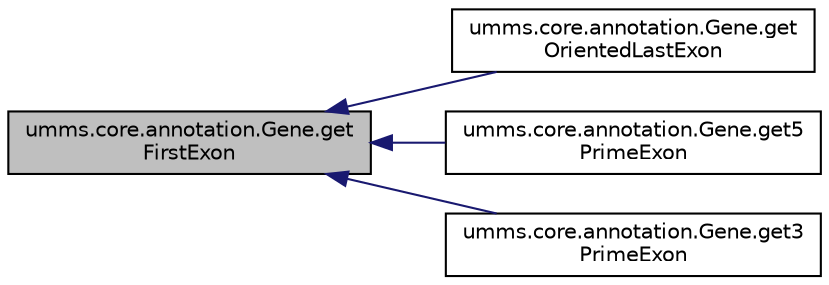 digraph "umms.core.annotation.Gene.getFirstExon"
{
  edge [fontname="Helvetica",fontsize="10",labelfontname="Helvetica",labelfontsize="10"];
  node [fontname="Helvetica",fontsize="10",shape=record];
  rankdir="LR";
  Node1 [label="umms.core.annotation.Gene.get\lFirstExon",height=0.2,width=0.4,color="black", fillcolor="grey75", style="filled" fontcolor="black"];
  Node1 -> Node2 [dir="back",color="midnightblue",fontsize="10",style="solid"];
  Node2 [label="umms.core.annotation.Gene.get\lOrientedLastExon",height=0.2,width=0.4,color="black", fillcolor="white", style="filled",URL="$classumms_1_1core_1_1annotation_1_1_gene.html#a265d68946dbee7ee557fc7d3936246b1"];
  Node1 -> Node3 [dir="back",color="midnightblue",fontsize="10",style="solid"];
  Node3 [label="umms.core.annotation.Gene.get5\lPrimeExon",height=0.2,width=0.4,color="black", fillcolor="white", style="filled",URL="$classumms_1_1core_1_1annotation_1_1_gene.html#aa9b9af2ec900d1fcf2cb4754a5bdccdd"];
  Node1 -> Node4 [dir="back",color="midnightblue",fontsize="10",style="solid"];
  Node4 [label="umms.core.annotation.Gene.get3\lPrimeExon",height=0.2,width=0.4,color="black", fillcolor="white", style="filled",URL="$classumms_1_1core_1_1annotation_1_1_gene.html#a402966c4490f62bffd11bbdff30aef78"];
}
